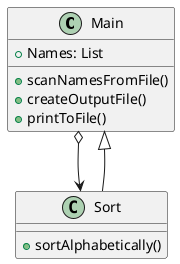 @startuml
'https://plantuml.com/sequence-diagram

class Main {
    + Names: List

    + scanNamesFromFile()
    + createOutputFile()
    + printToFile()
}

class Sort {
    + sortAlphabetically()
}

Main o--> Sort
Main <|-- Sort

@enduml